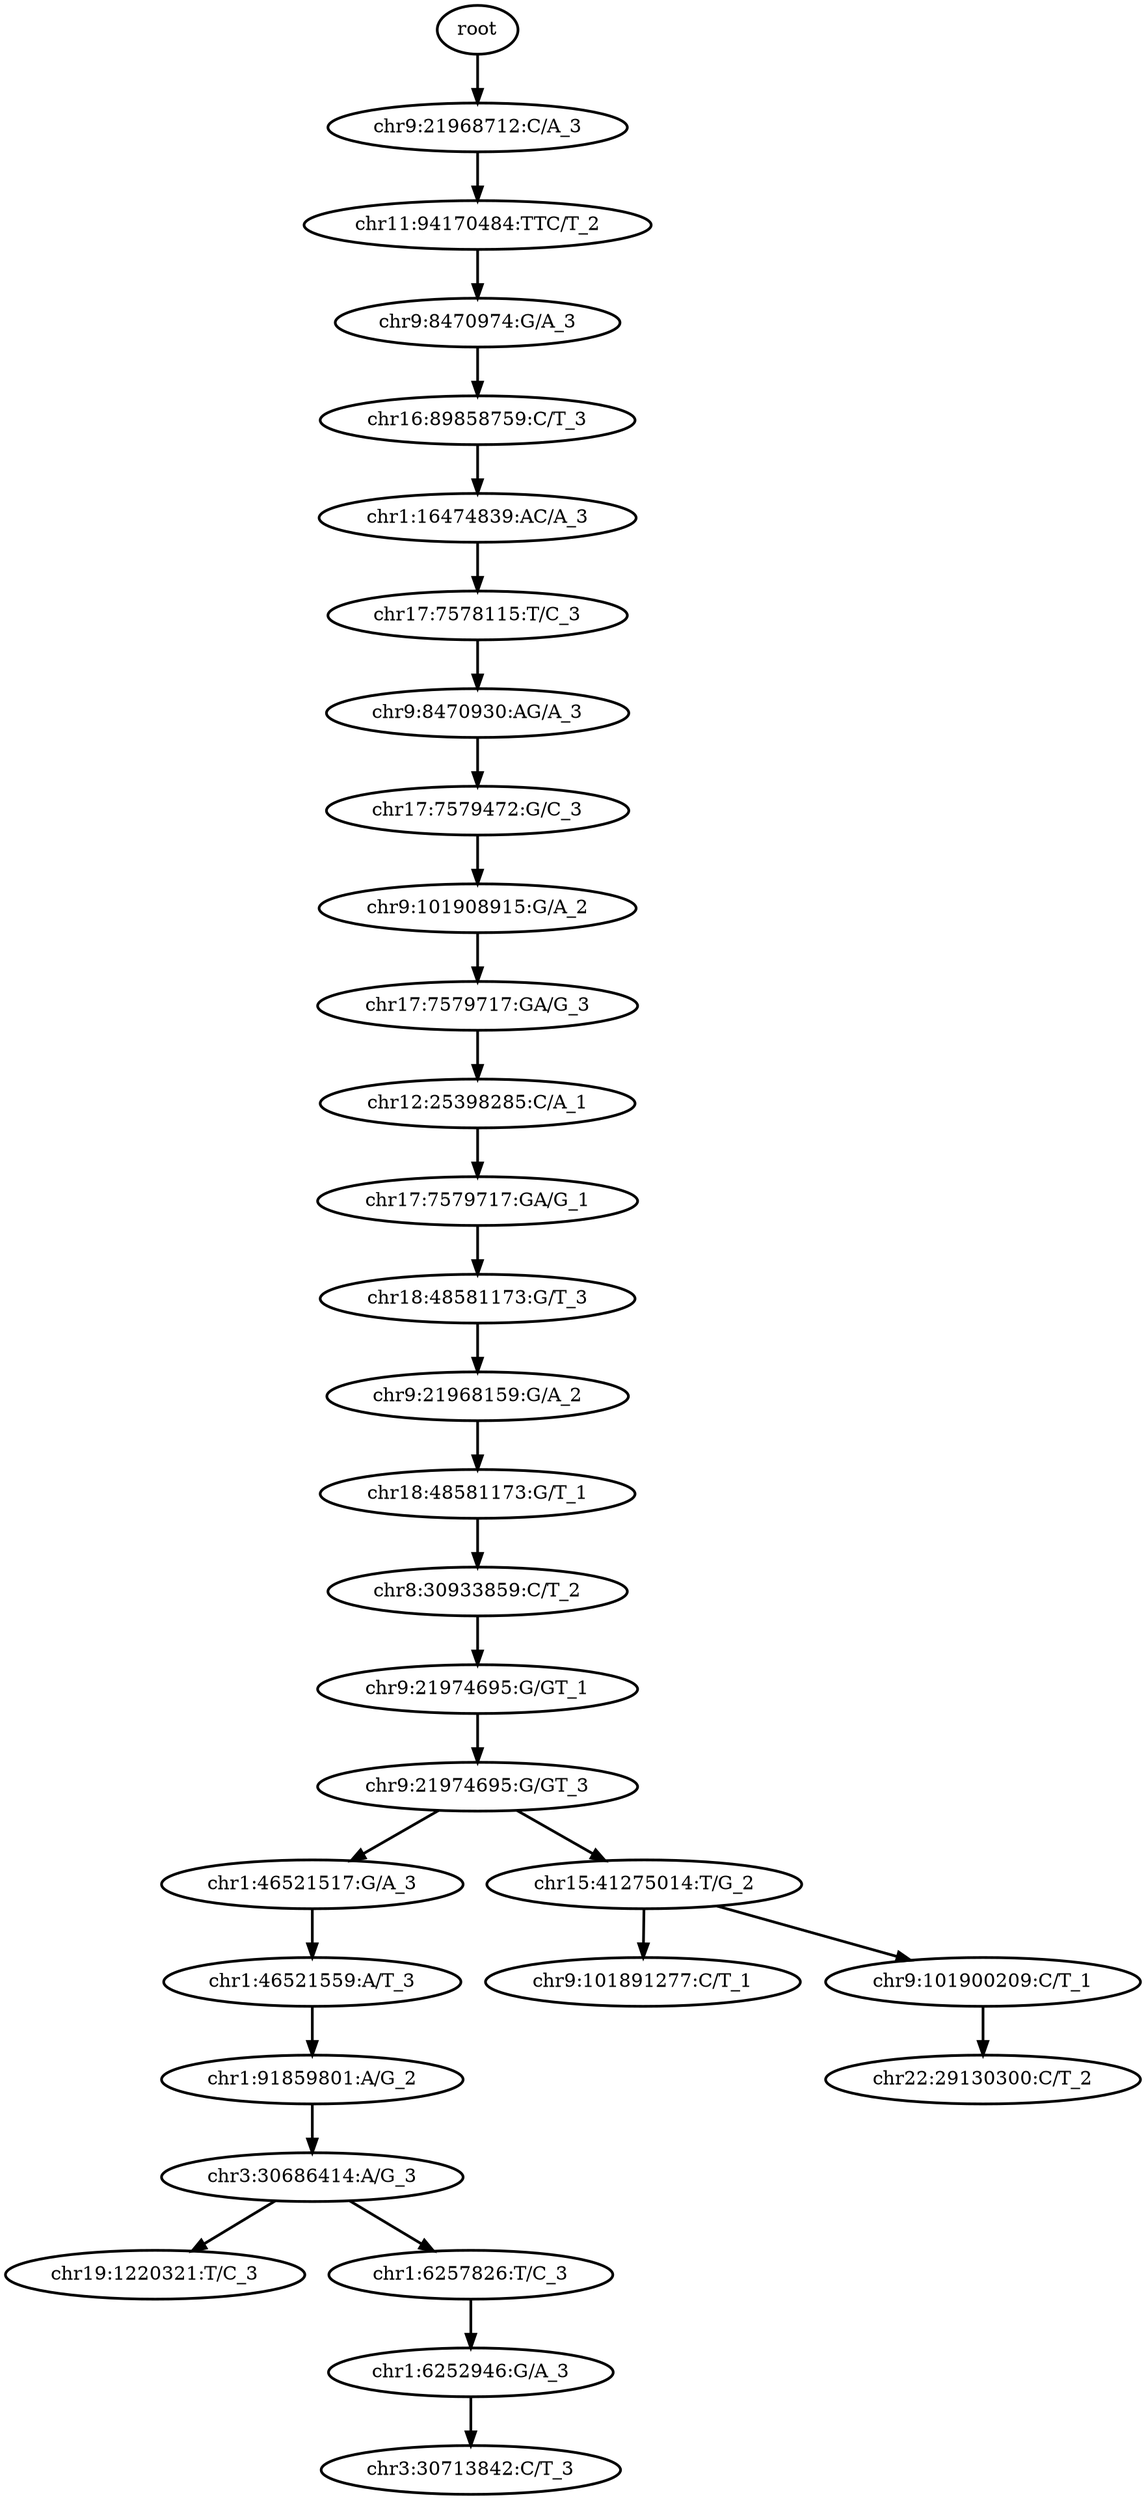 digraph N {
	overlap="false"
	rankdir="TB"
	0 [label="root", style="bold"];
	1 [label="chr9:21968712:C/A_3", style="bold"];
	2 [label="chr11:94170484:TTC/T_2", style="bold"];
	3 [label="chr9:8470974:G/A_3", style="bold"];
	4 [label="chr16:89858759:C/T_3", style="bold"];
	5 [label="chr1:16474839:AC/A_3", style="bold"];
	6 [label="chr17:7578115:T/C_3", style="bold"];
	7 [label="chr9:8470930:AG/A_3", style="bold"];
	8 [label="chr17:7579472:G/C_3", style="bold"];
	9 [label="chr9:101908915:G/A_2", style="bold"];
	10 [label="chr17:7579717:GA/G_3", style="bold"];
	11 [label="chr12:25398285:C/A_1", style="bold"];
	12 [label="chr17:7579717:GA/G_1", style="bold"];
	13 [label="chr18:48581173:G/T_3", style="bold"];
	14 [label="chr9:21968159:G/A_2", style="bold"];
	15 [label="chr18:48581173:G/T_1", style="bold"];
	16 [label="chr8:30933859:C/T_2", style="bold"];
	17 [label="chr9:21974695:G/GT_1", style="bold"];
	18 [label="chr9:21974695:G/GT_3", style="bold"];
	19 [label="chr1:46521517:G/A_3", style="bold"];
	20 [label="chr1:46521559:A/T_3", style="bold"];
	21 [label="chr1:91859801:A/G_2", style="bold"];
	22 [label="chr3:30686414:A/G_3", style="bold"];
	23 [label="chr19:1220321:T/C_3", style="bold"];
	24 [label="chr15:41275014:T/G_2", style="bold"];
	25 [label="chr9:101891277:C/T_1", style="bold"];
	26 [label="chr1:6257826:T/C_3", style="bold"];
	27 [label="chr1:6252946:G/A_3", style="bold"];
	28 [label="chr3:30713842:C/T_3", style="bold"];
	29 [label="chr9:101900209:C/T_1", style="bold"];
	30 [label="chr22:29130300:C/T_2", style="bold"];
	0 -> 1 [style="bold"];
	1 -> 2 [style="bold"];
	2 -> 3 [style="bold"];
	3 -> 4 [style="bold"];
	4 -> 5 [style="bold"];
	5 -> 6 [style="bold"];
	6 -> 7 [style="bold"];
	7 -> 8 [style="bold"];
	8 -> 9 [style="bold"];
	9 -> 10 [style="bold"];
	10 -> 11 [style="bold"];
	11 -> 12 [style="bold"];
	12 -> 13 [style="bold"];
	13 -> 14 [style="bold"];
	14 -> 15 [style="bold"];
	15 -> 16 [style="bold"];
	16 -> 17 [style="bold"];
	17 -> 18 [style="bold"];
	18 -> 19 [style="bold"];
	18 -> 24 [style="bold"];
	19 -> 20 [style="bold"];
	20 -> 21 [style="bold"];
	21 -> 22 [style="bold"];
	22 -> 23 [style="bold"];
	22 -> 26 [style="bold"];
	24 -> 25 [style="bold"];
	24 -> 29 [style="bold"];
	26 -> 27 [style="bold"];
	27 -> 28 [style="bold"];
	29 -> 30 [style="bold"];
}